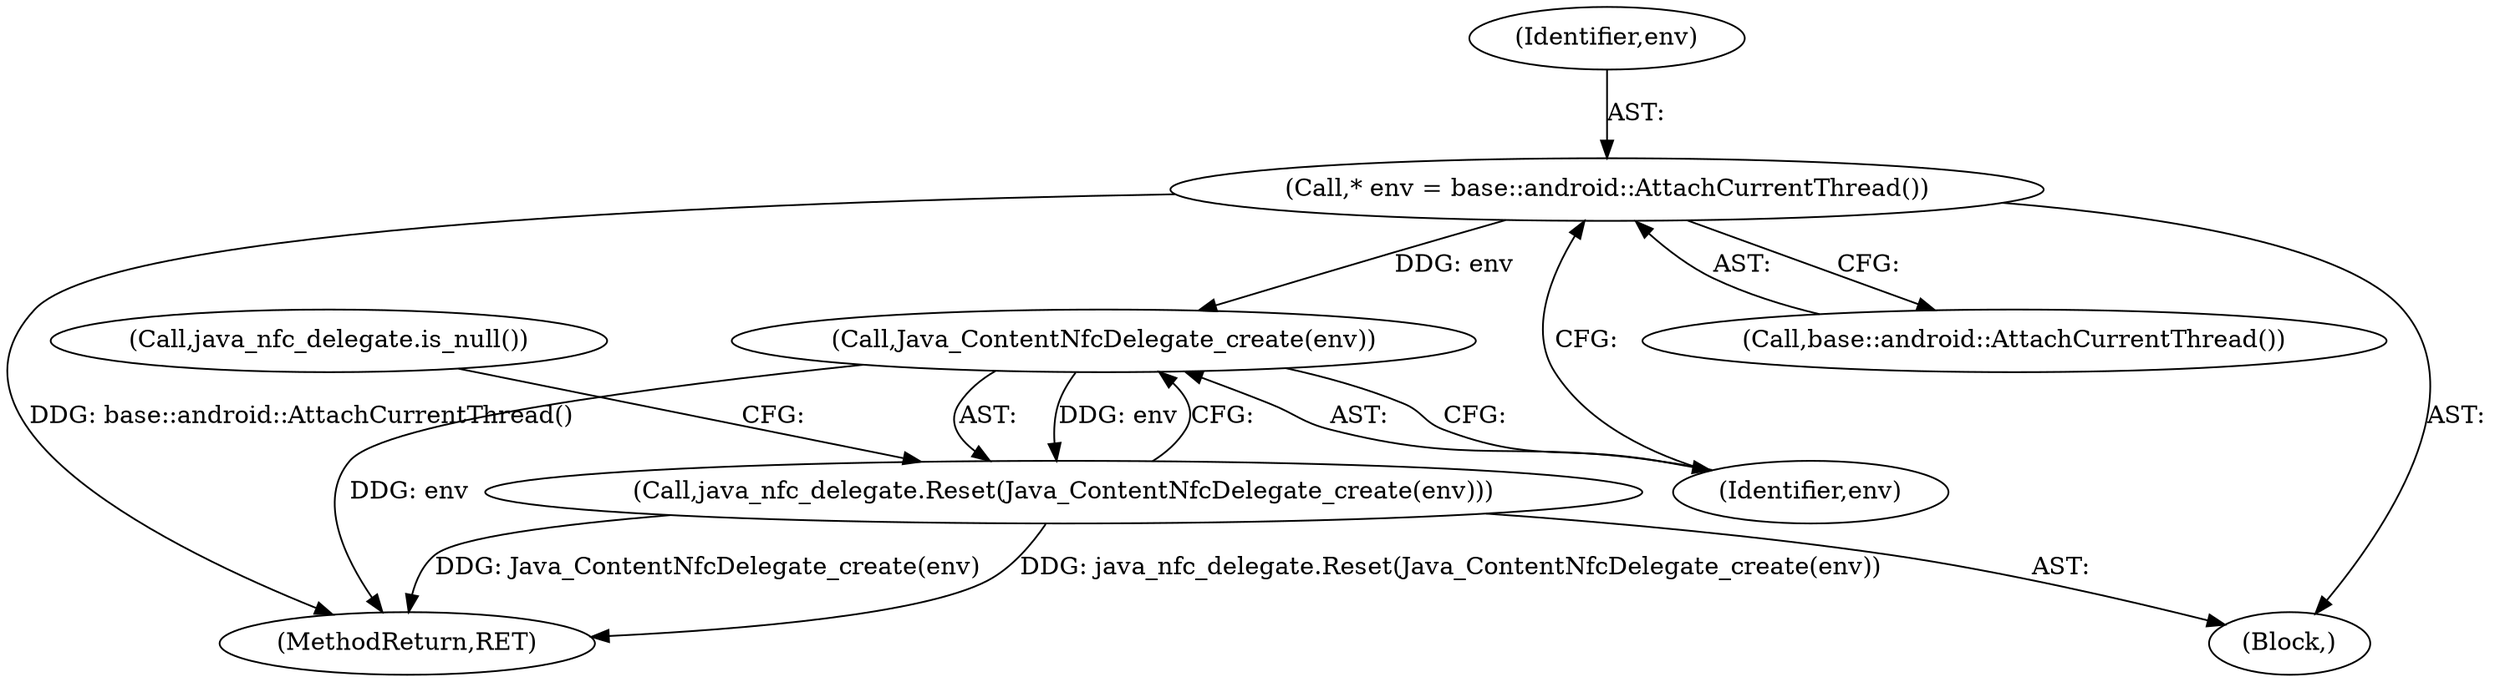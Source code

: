digraph "0_Chrome_bc1f34b9be509f1404f0bb1ba1947614d5f0bcd1_3@API" {
"1000202" [label="(Call,* env = base::android::AttachCurrentThread())"];
"1000207" [label="(Call,Java_ContentNfcDelegate_create(env))"];
"1000206" [label="(Call,java_nfc_delegate.Reset(Java_ContentNfcDelegate_create(env)))"];
"1000208" [label="(Identifier,env)"];
"1000331" [label="(MethodReturn,RET)"];
"1000101" [label="(Block,)"];
"1000203" [label="(Identifier,env)"];
"1000207" [label="(Call,Java_ContentNfcDelegate_create(env))"];
"1000206" [label="(Call,java_nfc_delegate.Reset(Java_ContentNfcDelegate_create(env)))"];
"1000204" [label="(Call,base::android::AttachCurrentThread())"];
"1000211" [label="(Call,java_nfc_delegate.is_null())"];
"1000202" [label="(Call,* env = base::android::AttachCurrentThread())"];
"1000202" -> "1000101"  [label="AST: "];
"1000202" -> "1000204"  [label="CFG: "];
"1000203" -> "1000202"  [label="AST: "];
"1000204" -> "1000202"  [label="AST: "];
"1000208" -> "1000202"  [label="CFG: "];
"1000202" -> "1000331"  [label="DDG: base::android::AttachCurrentThread()"];
"1000202" -> "1000207"  [label="DDG: env"];
"1000207" -> "1000206"  [label="AST: "];
"1000207" -> "1000208"  [label="CFG: "];
"1000208" -> "1000207"  [label="AST: "];
"1000206" -> "1000207"  [label="CFG: "];
"1000207" -> "1000331"  [label="DDG: env"];
"1000207" -> "1000206"  [label="DDG: env"];
"1000206" -> "1000101"  [label="AST: "];
"1000211" -> "1000206"  [label="CFG: "];
"1000206" -> "1000331"  [label="DDG: java_nfc_delegate.Reset(Java_ContentNfcDelegate_create(env))"];
"1000206" -> "1000331"  [label="DDG: Java_ContentNfcDelegate_create(env)"];
}
